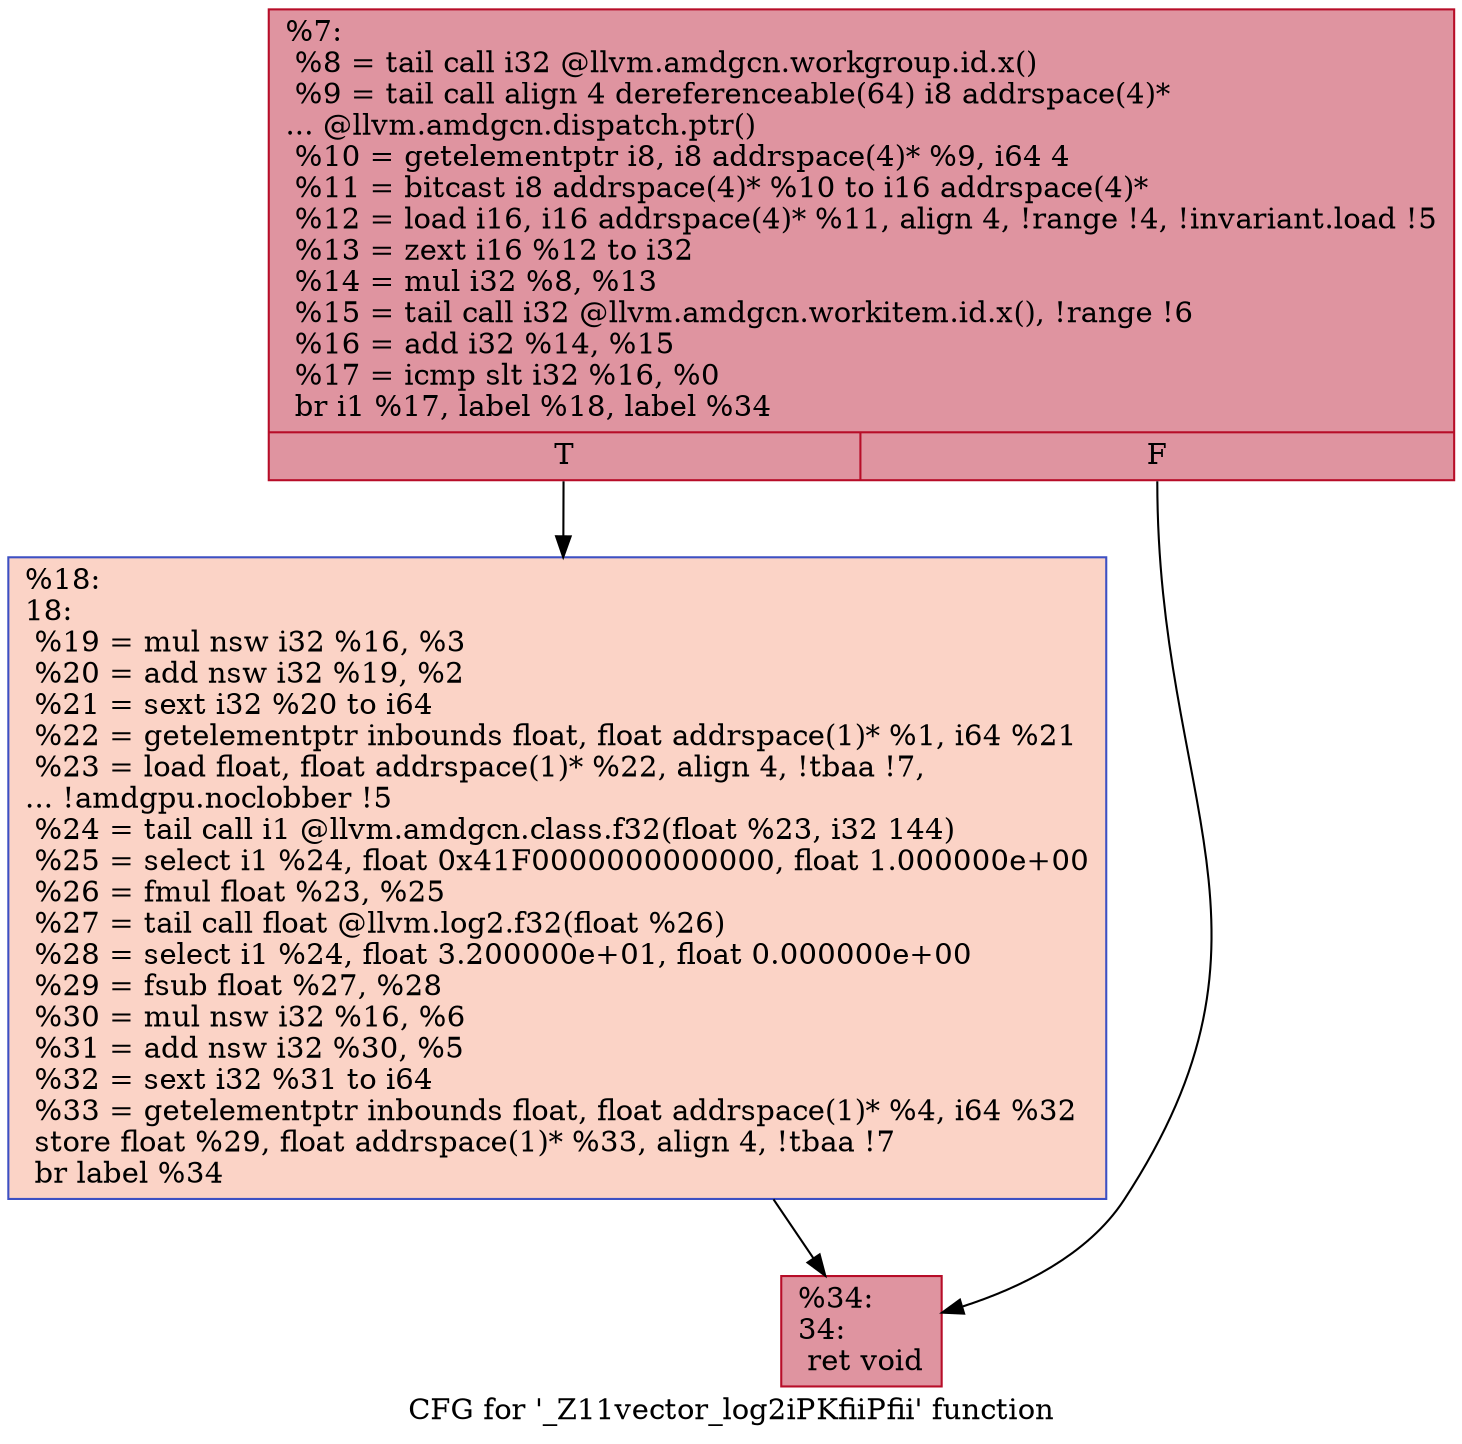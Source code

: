 digraph "CFG for '_Z11vector_log2iPKfiiPfii' function" {
	label="CFG for '_Z11vector_log2iPKfiiPfii' function";

	Node0x4e86450 [shape=record,color="#b70d28ff", style=filled, fillcolor="#b70d2870",label="{%7:\l  %8 = tail call i32 @llvm.amdgcn.workgroup.id.x()\l  %9 = tail call align 4 dereferenceable(64) i8 addrspace(4)*\l... @llvm.amdgcn.dispatch.ptr()\l  %10 = getelementptr i8, i8 addrspace(4)* %9, i64 4\l  %11 = bitcast i8 addrspace(4)* %10 to i16 addrspace(4)*\l  %12 = load i16, i16 addrspace(4)* %11, align 4, !range !4, !invariant.load !5\l  %13 = zext i16 %12 to i32\l  %14 = mul i32 %8, %13\l  %15 = tail call i32 @llvm.amdgcn.workitem.id.x(), !range !6\l  %16 = add i32 %14, %15\l  %17 = icmp slt i32 %16, %0\l  br i1 %17, label %18, label %34\l|{<s0>T|<s1>F}}"];
	Node0x4e86450:s0 -> Node0x4e88380;
	Node0x4e86450:s1 -> Node0x4e88410;
	Node0x4e88380 [shape=record,color="#3d50c3ff", style=filled, fillcolor="#f59c7d70",label="{%18:\l18:                                               \l  %19 = mul nsw i32 %16, %3\l  %20 = add nsw i32 %19, %2\l  %21 = sext i32 %20 to i64\l  %22 = getelementptr inbounds float, float addrspace(1)* %1, i64 %21\l  %23 = load float, float addrspace(1)* %22, align 4, !tbaa !7,\l... !amdgpu.noclobber !5\l  %24 = tail call i1 @llvm.amdgcn.class.f32(float %23, i32 144)\l  %25 = select i1 %24, float 0x41F0000000000000, float 1.000000e+00\l  %26 = fmul float %23, %25\l  %27 = tail call float @llvm.log2.f32(float %26)\l  %28 = select i1 %24, float 3.200000e+01, float 0.000000e+00\l  %29 = fsub float %27, %28\l  %30 = mul nsw i32 %16, %6\l  %31 = add nsw i32 %30, %5\l  %32 = sext i32 %31 to i64\l  %33 = getelementptr inbounds float, float addrspace(1)* %4, i64 %32\l  store float %29, float addrspace(1)* %33, align 4, !tbaa !7\l  br label %34\l}"];
	Node0x4e88380 -> Node0x4e88410;
	Node0x4e88410 [shape=record,color="#b70d28ff", style=filled, fillcolor="#b70d2870",label="{%34:\l34:                                               \l  ret void\l}"];
}
